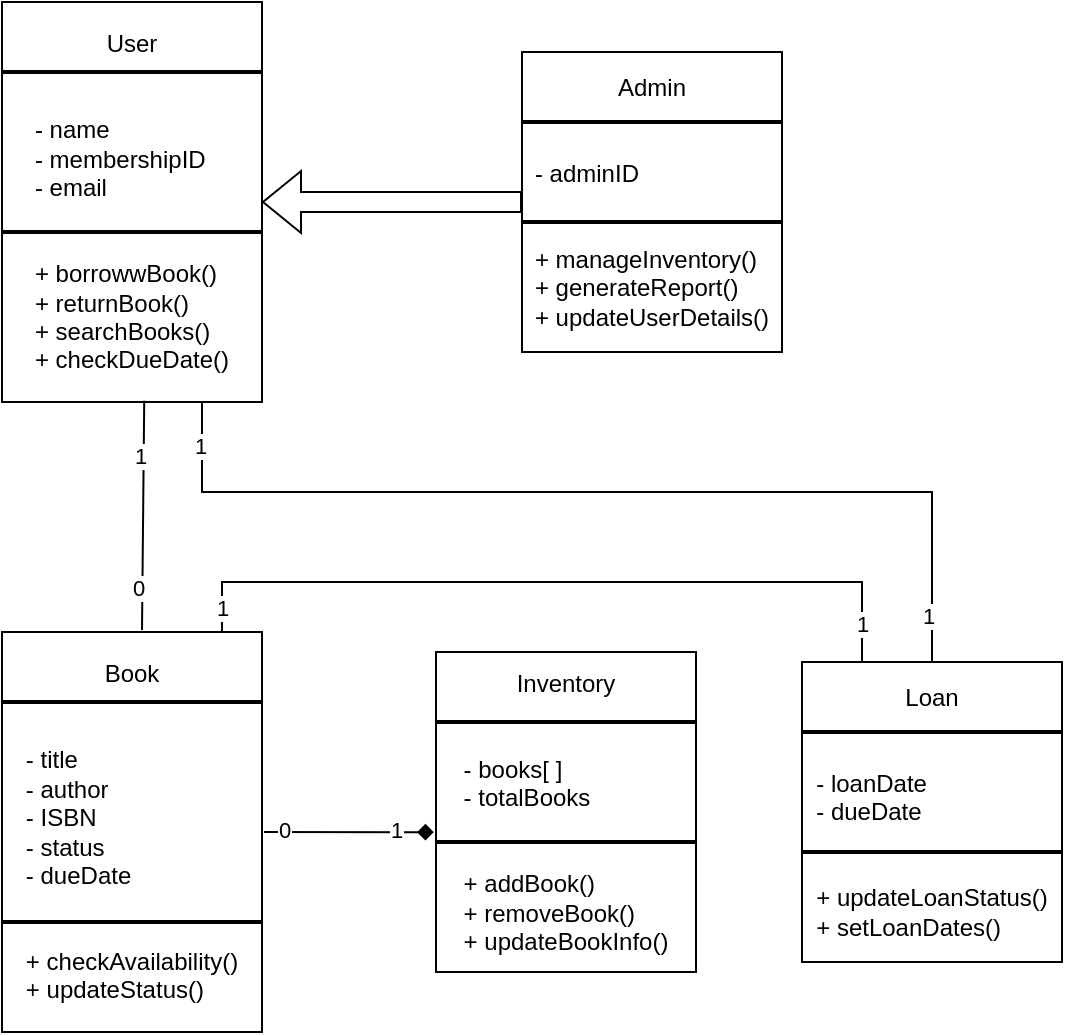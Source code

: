 <mxfile version="24.8.6">
  <diagram name="Page-1" id="Pax8_k5yHPA6iQ_h5KAr">
    <mxGraphModel dx="446" dy="549" grid="1" gridSize="10" guides="1" tooltips="1" connect="1" arrows="1" fold="1" page="1" pageScale="1" pageWidth="850" pageHeight="1100" math="0" shadow="0">
      <root>
        <mxCell id="0" />
        <mxCell id="1" parent="0" />
        <mxCell id="Ky3q4Z7bsXRnt5VfIjVb-45" style="edgeStyle=orthogonalEdgeStyle;rounded=0;orthogonalLoop=1;jettySize=auto;html=1;endArrow=none;endFill=0;" parent="1" edge="1">
          <mxGeometry relative="1" as="geometry">
            <mxPoint x="480" y="385" as="targetPoint" />
            <mxPoint x="160" y="375" as="sourcePoint" />
            <Array as="points">
              <mxPoint x="160" y="345" />
              <mxPoint x="480" y="345" />
            </Array>
          </mxGeometry>
        </mxCell>
        <mxCell id="Ky3q4Z7bsXRnt5VfIjVb-48" value="1" style="edgeLabel;html=1;align=center;verticalAlign=middle;resizable=0;points=[];" parent="Ky3q4Z7bsXRnt5VfIjVb-45" vertex="1" connectable="0">
          <mxGeometry x="-0.913" relative="1" as="geometry">
            <mxPoint as="offset" />
          </mxGeometry>
        </mxCell>
        <mxCell id="Ky3q4Z7bsXRnt5VfIjVb-50" value="1" style="edgeLabel;html=1;align=center;verticalAlign=middle;resizable=0;points=[];" parent="Ky3q4Z7bsXRnt5VfIjVb-45" vertex="1" connectable="0">
          <mxGeometry x="0.903" relative="1" as="geometry">
            <mxPoint as="offset" />
          </mxGeometry>
        </mxCell>
        <mxCell id="Ky3q4Z7bsXRnt5VfIjVb-1" value="Book&lt;div&gt;&lt;br&gt;&lt;div&gt;&lt;br&gt;&lt;/div&gt;&lt;div style=&quot;text-align: left;&quot;&gt;- title&lt;/div&gt;&lt;div style=&quot;text-align: left;&quot;&gt;- author&lt;/div&gt;&lt;div style=&quot;text-align: left;&quot;&gt;- ISBN&lt;/div&gt;&lt;div style=&quot;text-align: left;&quot;&gt;- status&lt;/div&gt;&lt;div style=&quot;text-align: left;&quot;&gt;- dueDate&lt;/div&gt;&lt;div style=&quot;text-align: left;&quot;&gt;&lt;br&gt;&lt;/div&gt;&lt;div style=&quot;text-align: left;&quot;&gt;&lt;br&gt;&lt;/div&gt;&lt;div style=&quot;text-align: left;&quot;&gt;+ checkAvailability()&lt;/div&gt;&lt;div style=&quot;text-align: left;&quot;&gt;+ updateStatus()&lt;/div&gt;&lt;/div&gt;" style="rounded=0;whiteSpace=wrap;html=1;" parent="1" vertex="1">
          <mxGeometry x="50" y="370" width="130" height="200" as="geometry" />
        </mxCell>
        <mxCell id="Ky3q4Z7bsXRnt5VfIjVb-2" value="" style="line;strokeWidth=2;html=1;" parent="1" vertex="1">
          <mxGeometry x="50" y="400" width="130" height="10" as="geometry" />
        </mxCell>
        <mxCell id="Ky3q4Z7bsXRnt5VfIjVb-3" value="" style="line;strokeWidth=2;html=1;" parent="1" vertex="1">
          <mxGeometry x="50" y="510" width="130" height="10" as="geometry" />
        </mxCell>
        <mxCell id="Ky3q4Z7bsXRnt5VfIjVb-40" style="edgeStyle=orthogonalEdgeStyle;rounded=0;orthogonalLoop=1;jettySize=auto;html=1;endArrow=none;endFill=0;" parent="1" source="Ky3q4Z7bsXRnt5VfIjVb-10" target="Ky3q4Z7bsXRnt5VfIjVb-17" edge="1">
          <mxGeometry relative="1" as="geometry">
            <Array as="points">
              <mxPoint x="150" y="300" />
              <mxPoint x="515" y="300" />
            </Array>
          </mxGeometry>
        </mxCell>
        <mxCell id="Ky3q4Z7bsXRnt5VfIjVb-41" value="1" style="edgeLabel;html=1;align=center;verticalAlign=middle;resizable=0;points=[];" parent="Ky3q4Z7bsXRnt5VfIjVb-40" vertex="1" connectable="0">
          <mxGeometry x="-0.911" y="-1" relative="1" as="geometry">
            <mxPoint as="offset" />
          </mxGeometry>
        </mxCell>
        <mxCell id="Ky3q4Z7bsXRnt5VfIjVb-43" value="1" style="edgeLabel;html=1;align=center;verticalAlign=middle;resizable=0;points=[];" parent="Ky3q4Z7bsXRnt5VfIjVb-40" vertex="1" connectable="0">
          <mxGeometry x="0.907" y="-2" relative="1" as="geometry">
            <mxPoint as="offset" />
          </mxGeometry>
        </mxCell>
        <mxCell id="Ky3q4Z7bsXRnt5VfIjVb-10" value="User&lt;div&gt;&lt;br&gt;&lt;div&gt;&lt;br&gt;&lt;div&gt;&lt;div style=&quot;text-align: left;&quot;&gt;&lt;span style=&quot;background-color: initial;&quot;&gt;- name&lt;/span&gt;&lt;/div&gt;&lt;div style=&quot;text-align: left;&quot;&gt;&lt;span style=&quot;background-color: initial;&quot;&gt;- membershipID&lt;/span&gt;&lt;/div&gt;&lt;div style=&quot;text-align: left;&quot;&gt;&lt;span style=&quot;background-color: initial;&quot;&gt;- email&lt;/span&gt;&lt;/div&gt;&lt;div style=&quot;text-align: left;&quot;&gt;&lt;br&gt;&lt;/div&gt;&lt;div style=&quot;text-align: left;&quot;&gt;&lt;br&gt;&lt;/div&gt;&lt;div style=&quot;text-align: left;&quot;&gt;+ borrowwBook()&lt;/div&gt;&lt;div style=&quot;text-align: left;&quot;&gt;+ returnBook()&lt;/div&gt;&lt;/div&gt;&lt;/div&gt;&lt;div style=&quot;text-align: left;&quot;&gt;+ searchBooks()&lt;/div&gt;&lt;div style=&quot;text-align: left;&quot;&gt;+ checkDueDate()&lt;/div&gt;&lt;/div&gt;" style="rounded=0;whiteSpace=wrap;html=1;" parent="1" vertex="1">
          <mxGeometry x="50" y="55" width="130" height="200" as="geometry" />
        </mxCell>
        <mxCell id="Ky3q4Z7bsXRnt5VfIjVb-11" value="" style="line;strokeWidth=2;html=1;" parent="1" vertex="1">
          <mxGeometry x="50" y="85" width="130" height="10" as="geometry" />
        </mxCell>
        <mxCell id="Ky3q4Z7bsXRnt5VfIjVb-12" value="" style="line;strokeWidth=2;html=1;" parent="1" vertex="1">
          <mxGeometry x="50" y="165" width="130" height="10" as="geometry" />
        </mxCell>
        <mxCell id="Ky3q4Z7bsXRnt5VfIjVb-28" style="edgeStyle=orthogonalEdgeStyle;rounded=0;orthogonalLoop=1;jettySize=auto;html=1;entryX=1;entryY=0.5;entryDx=0;entryDy=0;shape=flexArrow;" parent="1" source="Ky3q4Z7bsXRnt5VfIjVb-14" target="Ky3q4Z7bsXRnt5VfIjVb-10" edge="1">
          <mxGeometry relative="1" as="geometry" />
        </mxCell>
        <mxCell id="Ky3q4Z7bsXRnt5VfIjVb-14" value="Admin&lt;br&gt;&lt;div&gt;&lt;br&gt;&lt;div&gt;&lt;br&gt;&lt;div&gt;&lt;div style=&quot;text-align: left;&quot;&gt;&lt;span style=&quot;background-color: initial;&quot;&gt;- adminID&lt;/span&gt;&lt;/div&gt;&lt;div style=&quot;text-align: left;&quot;&gt;&lt;br&gt;&lt;/div&gt;&lt;div style=&quot;text-align: left;&quot;&gt;&lt;br&gt;&lt;/div&gt;&lt;div style=&quot;text-align: left;&quot;&gt;+ manageInventory()&lt;/div&gt;&lt;div style=&quot;text-align: left;&quot;&gt;+ generateReport()&lt;/div&gt;&lt;/div&gt;&lt;/div&gt;&lt;div style=&quot;text-align: left;&quot;&gt;+ updateUserDetails()&lt;/div&gt;&lt;/div&gt;" style="rounded=0;whiteSpace=wrap;html=1;" parent="1" vertex="1">
          <mxGeometry x="310" y="80" width="130" height="150" as="geometry" />
        </mxCell>
        <mxCell id="Ky3q4Z7bsXRnt5VfIjVb-15" value="" style="line;strokeWidth=2;html=1;" parent="1" vertex="1">
          <mxGeometry x="310" y="110" width="130" height="10" as="geometry" />
        </mxCell>
        <mxCell id="Ky3q4Z7bsXRnt5VfIjVb-16" value="" style="line;strokeWidth=2;html=1;" parent="1" vertex="1">
          <mxGeometry x="310" y="160" width="130" height="10" as="geometry" />
        </mxCell>
        <mxCell id="Ky3q4Z7bsXRnt5VfIjVb-17" value="Loan&lt;br&gt;&lt;div&gt;&lt;br&gt;&lt;div&gt;&lt;br&gt;&lt;/div&gt;&lt;div style=&quot;text-align: left;&quot;&gt;- loanDate&lt;/div&gt;&lt;div style=&quot;text-align: left;&quot;&gt;- dueDate&lt;/div&gt;&lt;div style=&quot;text-align: left;&quot;&gt;&lt;br&gt;&lt;/div&gt;&lt;div style=&quot;text-align: left;&quot;&gt;&lt;br&gt;&lt;/div&gt;&lt;div style=&quot;text-align: left;&quot;&gt;+ updateLoanStatus()&lt;/div&gt;&lt;div style=&quot;text-align: left;&quot;&gt;+ setLoanDates()&lt;/div&gt;&lt;/div&gt;" style="rounded=0;whiteSpace=wrap;html=1;" parent="1" vertex="1">
          <mxGeometry x="450" y="385" width="130" height="150" as="geometry" />
        </mxCell>
        <mxCell id="Ky3q4Z7bsXRnt5VfIjVb-18" value="" style="line;strokeWidth=2;html=1;" parent="1" vertex="1">
          <mxGeometry x="450" y="415" width="130" height="10" as="geometry" />
        </mxCell>
        <mxCell id="Ky3q4Z7bsXRnt5VfIjVb-19" value="" style="line;strokeWidth=2;html=1;" parent="1" vertex="1">
          <mxGeometry x="450" y="475" width="130" height="10" as="geometry" />
        </mxCell>
        <mxCell id="Ky3q4Z7bsXRnt5VfIjVb-20" value="Inventory&lt;br&gt;&lt;div&gt;&lt;br&gt;&lt;div&gt;&lt;br&gt;&lt;/div&gt;&lt;div style=&quot;text-align: left;&quot;&gt;- books[ ]&lt;/div&gt;&lt;div style=&quot;text-align: left;&quot;&gt;- totalBooks&lt;/div&gt;&lt;div style=&quot;text-align: left;&quot;&gt;&lt;br&gt;&lt;/div&gt;&lt;div style=&quot;text-align: left;&quot;&gt;&lt;br&gt;&lt;/div&gt;&lt;div style=&quot;text-align: left;&quot;&gt;+ addBook()&lt;/div&gt;&lt;div style=&quot;text-align: left;&quot;&gt;+ removeBook()&lt;/div&gt;&lt;/div&gt;&lt;div style=&quot;text-align: left;&quot;&gt;+ updateBookInfo()&lt;/div&gt;" style="rounded=0;whiteSpace=wrap;html=1;" parent="1" vertex="1">
          <mxGeometry x="267" y="380" width="130" height="160" as="geometry" />
        </mxCell>
        <mxCell id="Ky3q4Z7bsXRnt5VfIjVb-21" value="" style="line;strokeWidth=2;html=1;" parent="1" vertex="1">
          <mxGeometry x="267" y="410" width="130" height="10" as="geometry" />
        </mxCell>
        <mxCell id="Ky3q4Z7bsXRnt5VfIjVb-22" value="" style="line;strokeWidth=2;html=1;" parent="1" vertex="1">
          <mxGeometry x="267" y="470" width="130" height="10" as="geometry" />
        </mxCell>
        <mxCell id="Ky3q4Z7bsXRnt5VfIjVb-30" value="" style="endArrow=none;html=1;rounded=0;entryX=0.547;entryY=0.997;entryDx=0;entryDy=0;entryPerimeter=0;" parent="1" target="Ky3q4Z7bsXRnt5VfIjVb-10" edge="1">
          <mxGeometry width="50" height="50" relative="1" as="geometry">
            <mxPoint x="120" y="369" as="sourcePoint" />
            <mxPoint x="120" y="260" as="targetPoint" />
          </mxGeometry>
        </mxCell>
        <mxCell id="Ky3q4Z7bsXRnt5VfIjVb-33" value="0" style="edgeLabel;html=1;align=center;verticalAlign=middle;resizable=0;points=[];" parent="Ky3q4Z7bsXRnt5VfIjVb-30" vertex="1" connectable="0">
          <mxGeometry x="-0.613" y="2" relative="1" as="geometry">
            <mxPoint y="1" as="offset" />
          </mxGeometry>
        </mxCell>
        <mxCell id="Ky3q4Z7bsXRnt5VfIjVb-34" value="1" style="edgeLabel;html=1;align=center;verticalAlign=middle;resizable=0;points=[];" parent="Ky3q4Z7bsXRnt5VfIjVb-30" vertex="1" connectable="0">
          <mxGeometry x="0.518" y="2" relative="1" as="geometry">
            <mxPoint as="offset" />
          </mxGeometry>
        </mxCell>
        <mxCell id="Ky3q4Z7bsXRnt5VfIjVb-35" value="" style="endArrow=diamond;html=1;rounded=0;entryX=-0.016;entryY=0.563;entryDx=0;entryDy=0;entryPerimeter=0;endFill=1;" parent="1" edge="1">
          <mxGeometry width="50" height="50" relative="1" as="geometry">
            <mxPoint x="181" y="470" as="sourcePoint" />
            <mxPoint x="265.92" y="470.08" as="targetPoint" />
          </mxGeometry>
        </mxCell>
        <mxCell id="Ky3q4Z7bsXRnt5VfIjVb-51" value="0" style="edgeLabel;html=1;align=center;verticalAlign=middle;resizable=0;points=[];" parent="Ky3q4Z7bsXRnt5VfIjVb-35" vertex="1" connectable="0">
          <mxGeometry x="-0.79" y="1" relative="1" as="geometry">
            <mxPoint x="1" as="offset" />
          </mxGeometry>
        </mxCell>
        <mxCell id="Ky3q4Z7bsXRnt5VfIjVb-53" value="1" style="edgeLabel;html=1;align=center;verticalAlign=middle;resizable=0;points=[];" parent="Ky3q4Z7bsXRnt5VfIjVb-35" vertex="1" connectable="0">
          <mxGeometry x="0.524" y="1" relative="1" as="geometry">
            <mxPoint x="1" as="offset" />
          </mxGeometry>
        </mxCell>
      </root>
    </mxGraphModel>
  </diagram>
</mxfile>
